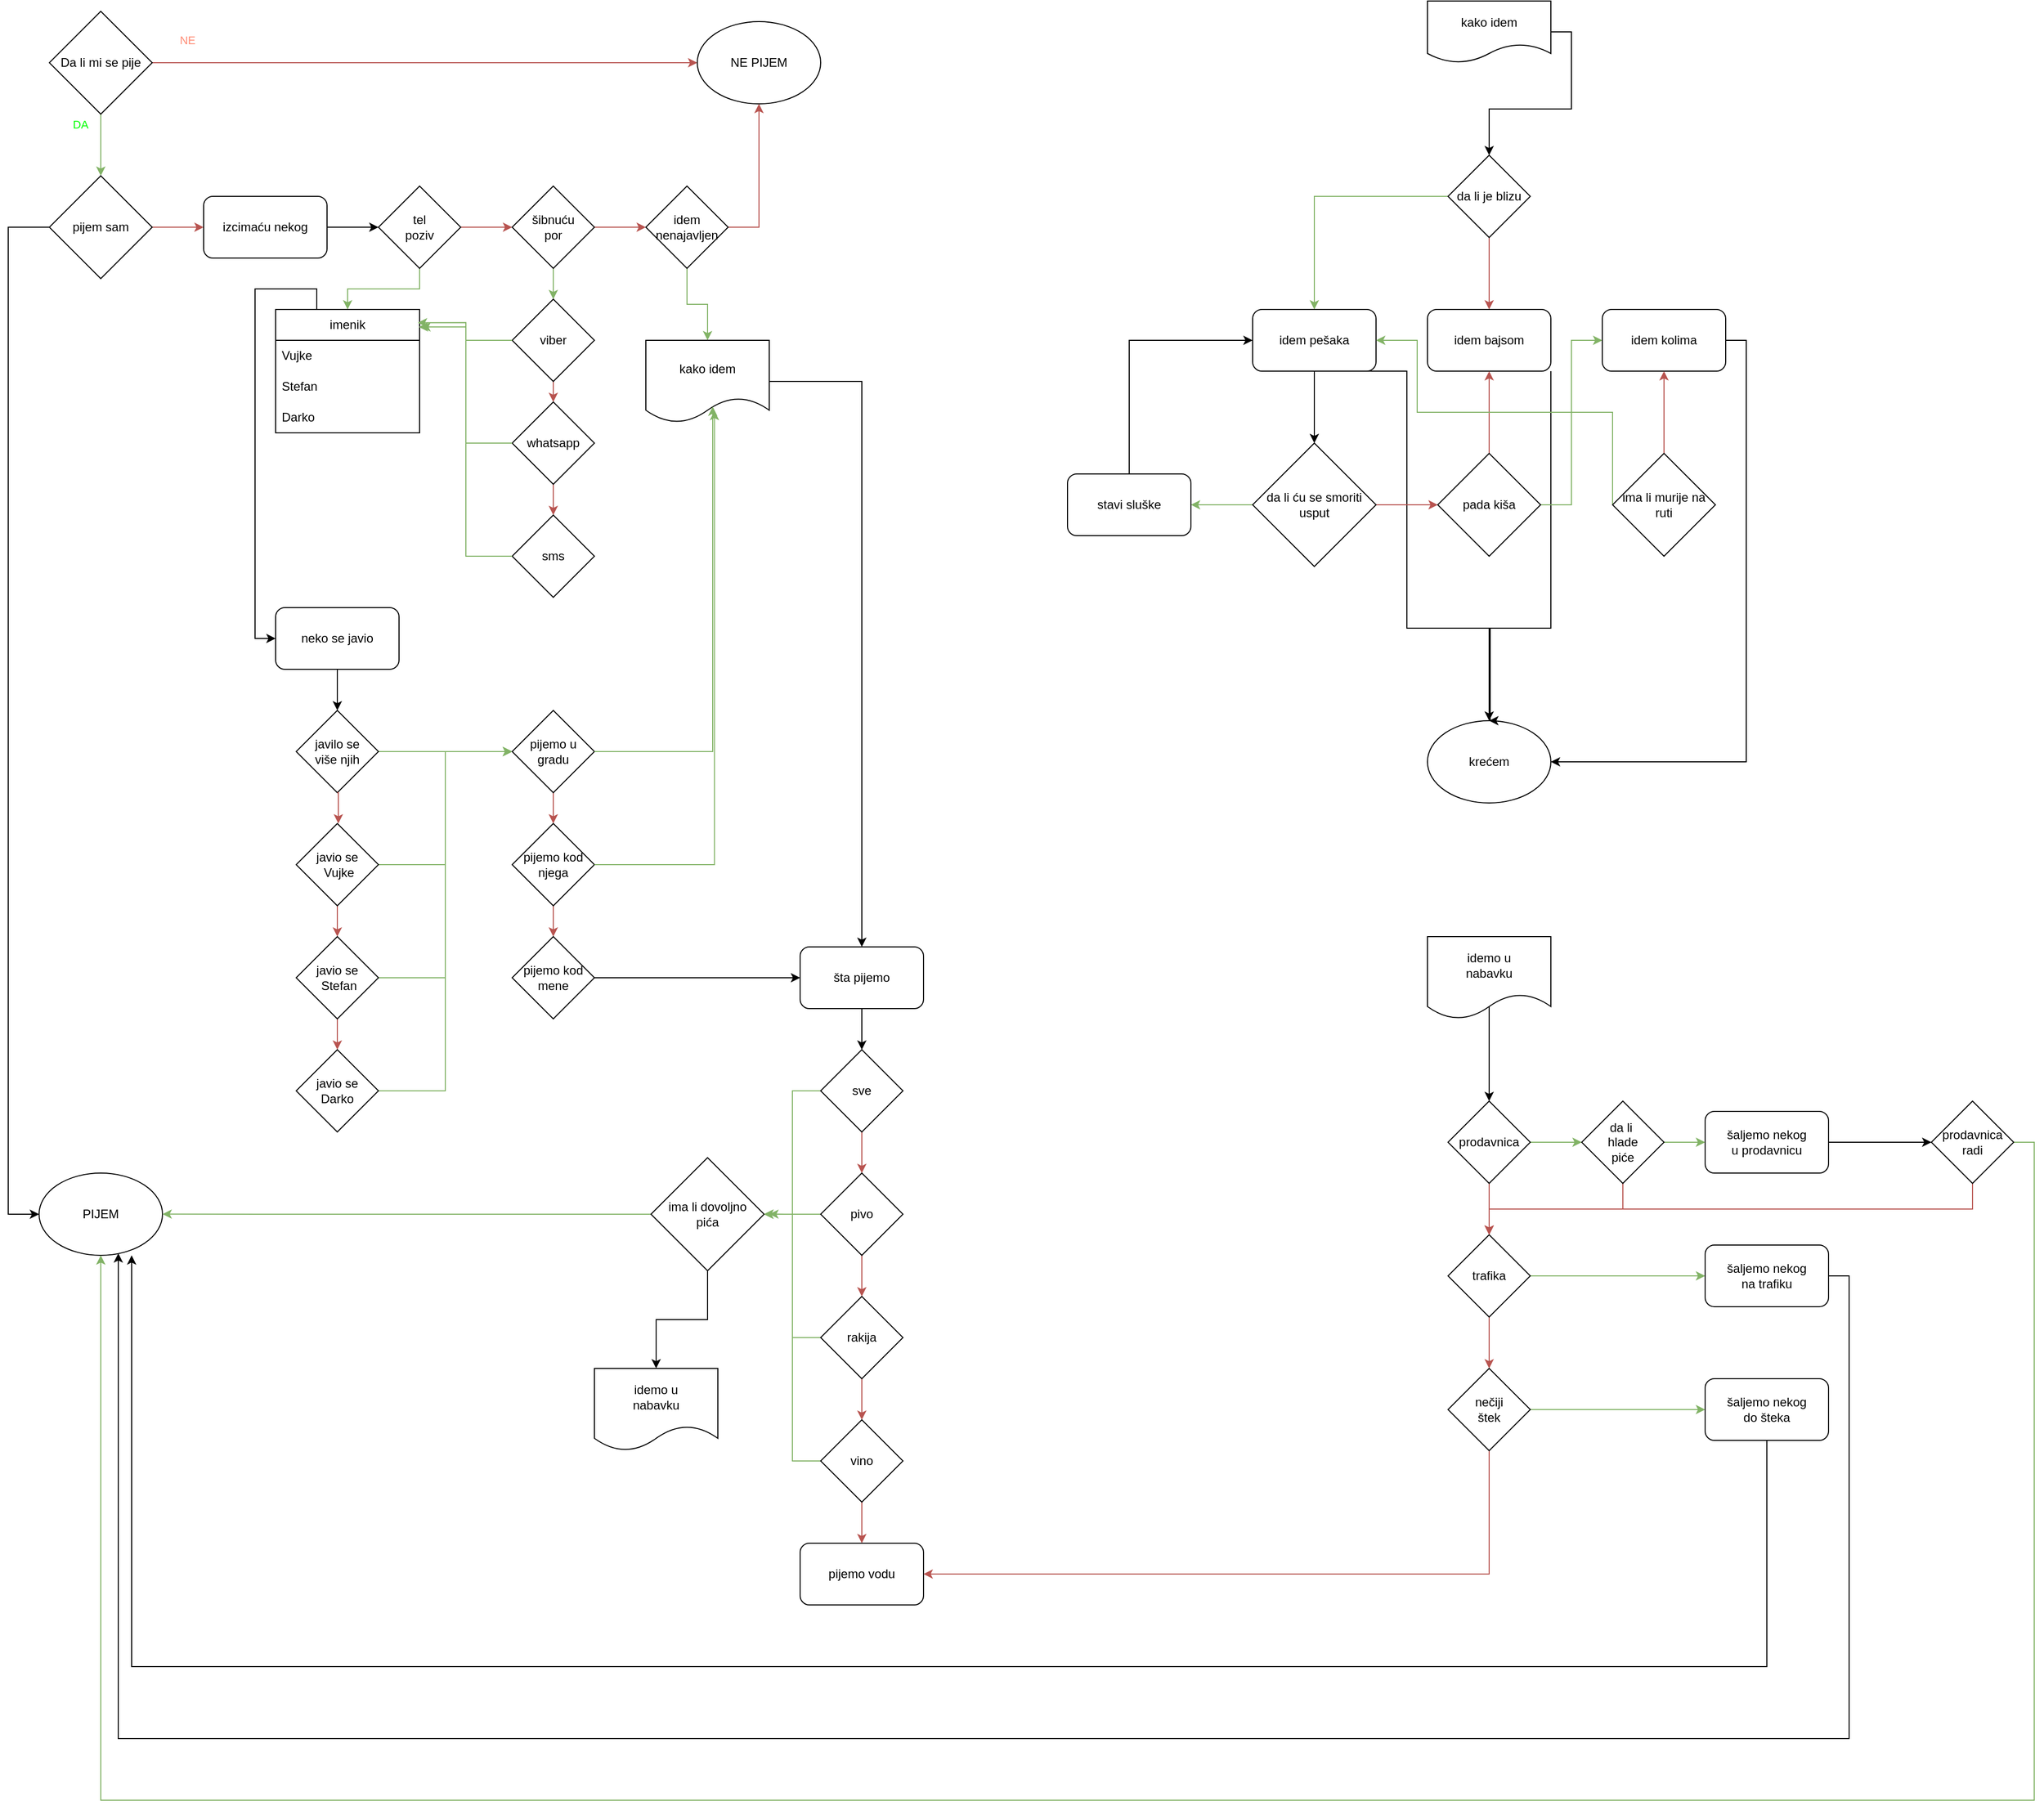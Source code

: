<mxfile version="24.7.17">
  <diagram name="Page-1" id="rwK6RKokxf2Jn1J5aVDa">
    <mxGraphModel dx="1434" dy="790" grid="1" gridSize="10" guides="1" tooltips="1" connect="1" arrows="1" fold="1" page="1" pageScale="1" pageWidth="850" pageHeight="1100" math="0" shadow="0">
      <root>
        <mxCell id="0" />
        <mxCell id="1" parent="0" />
        <mxCell id="yBZIR3WOKruZIOOluI5b-7" style="edgeStyle=orthogonalEdgeStyle;rounded=0;orthogonalLoop=1;jettySize=auto;html=1;exitX=1;exitY=0.5;exitDx=0;exitDy=0;entryX=0;entryY=0.5;entryDx=0;entryDy=0;fillColor=#f8cecc;strokeColor=#b85450;" parent="1" source="yBZIR3WOKruZIOOluI5b-5" target="yBZIR3WOKruZIOOluI5b-6" edge="1">
          <mxGeometry relative="1" as="geometry" />
        </mxCell>
        <mxCell id="yBZIR3WOKruZIOOluI5b-8" value="NE&lt;div&gt;&lt;br&gt;&lt;/div&gt;" style="edgeLabel;html=1;align=center;verticalAlign=middle;resizable=0;points=[];fontColor=#FF8C75;" parent="yBZIR3WOKruZIOOluI5b-7" vertex="1" connectable="0">
          <mxGeometry x="-0.281" y="-3" relative="1" as="geometry">
            <mxPoint x="-157" y="-18" as="offset" />
          </mxGeometry>
        </mxCell>
        <mxCell id="yBZIR3WOKruZIOOluI5b-12" style="edgeStyle=orthogonalEdgeStyle;rounded=0;orthogonalLoop=1;jettySize=auto;html=1;exitX=0.5;exitY=1;exitDx=0;exitDy=0;fillColor=#d5e8d4;strokeColor=#82b366;" parent="1" source="yBZIR3WOKruZIOOluI5b-5" target="yBZIR3WOKruZIOOluI5b-10" edge="1">
          <mxGeometry relative="1" as="geometry" />
        </mxCell>
        <mxCell id="yBZIR3WOKruZIOOluI5b-13" value="DA" style="edgeLabel;html=1;align=center;verticalAlign=middle;resizable=0;points=[];fontColor=#00FF00;" parent="yBZIR3WOKruZIOOluI5b-12" vertex="1" connectable="0">
          <mxGeometry x="0.233" y="2" relative="1" as="geometry">
            <mxPoint x="-22" y="-27" as="offset" />
          </mxGeometry>
        </mxCell>
        <mxCell id="yBZIR3WOKruZIOOluI5b-5" value="Da li mi se pije" style="rhombus;whiteSpace=wrap;html=1;" parent="1" vertex="1">
          <mxGeometry x="60" y="160" width="100" height="100" as="geometry" />
        </mxCell>
        <mxCell id="yBZIR3WOKruZIOOluI5b-6" value="NE PIJEM" style="ellipse;whiteSpace=wrap;html=1;" parent="1" vertex="1">
          <mxGeometry x="690" y="170" width="120" height="80" as="geometry" />
        </mxCell>
        <mxCell id="yBZIR3WOKruZIOOluI5b-15" style="edgeStyle=orthogonalEdgeStyle;rounded=0;orthogonalLoop=1;jettySize=auto;html=1;exitX=0;exitY=0.5;exitDx=0;exitDy=0;entryX=0;entryY=0.5;entryDx=0;entryDy=0;" parent="1" source="yBZIR3WOKruZIOOluI5b-10" target="yBZIR3WOKruZIOOluI5b-14" edge="1">
          <mxGeometry relative="1" as="geometry">
            <Array as="points">
              <mxPoint x="20" y="370" />
              <mxPoint x="20" y="1330" />
            </Array>
          </mxGeometry>
        </mxCell>
        <mxCell id="yBZIR3WOKruZIOOluI5b-17" style="edgeStyle=orthogonalEdgeStyle;rounded=0;orthogonalLoop=1;jettySize=auto;html=1;exitX=1;exitY=0.5;exitDx=0;exitDy=0;entryX=0;entryY=0.5;entryDx=0;entryDy=0;fillColor=#f8cecc;strokeColor=#b85450;" parent="1" source="yBZIR3WOKruZIOOluI5b-10" target="yBZIR3WOKruZIOOluI5b-16" edge="1">
          <mxGeometry relative="1" as="geometry" />
        </mxCell>
        <mxCell id="yBZIR3WOKruZIOOluI5b-10" value="pijem sam" style="rhombus;whiteSpace=wrap;html=1;" parent="1" vertex="1">
          <mxGeometry x="60" y="320" width="100" height="100" as="geometry" />
        </mxCell>
        <mxCell id="yBZIR3WOKruZIOOluI5b-14" value="PIJEM" style="ellipse;whiteSpace=wrap;html=1;" parent="1" vertex="1">
          <mxGeometry x="50" y="1290" width="120" height="80" as="geometry" />
        </mxCell>
        <mxCell id="yBZIR3WOKruZIOOluI5b-20" style="edgeStyle=orthogonalEdgeStyle;rounded=0;orthogonalLoop=1;jettySize=auto;html=1;exitX=1;exitY=0.5;exitDx=0;exitDy=0;" parent="1" source="yBZIR3WOKruZIOOluI5b-16" target="yBZIR3WOKruZIOOluI5b-18" edge="1">
          <mxGeometry relative="1" as="geometry" />
        </mxCell>
        <mxCell id="yBZIR3WOKruZIOOluI5b-16" value="izcimaću nekog" style="rounded=1;whiteSpace=wrap;html=1;" parent="1" vertex="1">
          <mxGeometry x="210" y="340" width="120" height="60" as="geometry" />
        </mxCell>
        <mxCell id="yBZIR3WOKruZIOOluI5b-26" style="edgeStyle=orthogonalEdgeStyle;rounded=0;orthogonalLoop=1;jettySize=auto;html=1;exitX=1;exitY=0.5;exitDx=0;exitDy=0;entryX=0;entryY=0.5;entryDx=0;entryDy=0;fillColor=#f8cecc;strokeColor=#b85450;" parent="1" source="yBZIR3WOKruZIOOluI5b-18" target="yBZIR3WOKruZIOOluI5b-23" edge="1">
          <mxGeometry relative="1" as="geometry" />
        </mxCell>
        <mxCell id="yBZIR3WOKruZIOOluI5b-32" style="edgeStyle=orthogonalEdgeStyle;rounded=0;orthogonalLoop=1;jettySize=auto;html=1;exitX=0.5;exitY=1;exitDx=0;exitDy=0;entryX=0.5;entryY=0;entryDx=0;entryDy=0;fillColor=#d5e8d4;strokeColor=#82b366;" parent="1" source="yBZIR3WOKruZIOOluI5b-18" target="yBZIR3WOKruZIOOluI5b-27" edge="1">
          <mxGeometry relative="1" as="geometry" />
        </mxCell>
        <mxCell id="yBZIR3WOKruZIOOluI5b-18" value="tel&lt;div&gt;poziv&lt;/div&gt;" style="rhombus;whiteSpace=wrap;html=1;" parent="1" vertex="1">
          <mxGeometry x="380" y="330" width="80" height="80" as="geometry" />
        </mxCell>
        <mxCell id="yBZIR3WOKruZIOOluI5b-34" style="edgeStyle=orthogonalEdgeStyle;rounded=0;orthogonalLoop=1;jettySize=auto;html=1;exitX=1;exitY=0.5;exitDx=0;exitDy=0;entryX=0;entryY=0.5;entryDx=0;entryDy=0;fillColor=#f8cecc;strokeColor=#b85450;" parent="1" source="yBZIR3WOKruZIOOluI5b-23" target="yBZIR3WOKruZIOOluI5b-31" edge="1">
          <mxGeometry relative="1" as="geometry" />
        </mxCell>
        <mxCell id="yBZIR3WOKruZIOOluI5b-72" style="edgeStyle=orthogonalEdgeStyle;rounded=0;orthogonalLoop=1;jettySize=auto;html=1;exitX=0.5;exitY=1;exitDx=0;exitDy=0;entryX=0.5;entryY=0;entryDx=0;entryDy=0;fillColor=#d5e8d4;strokeColor=#82b366;" parent="1" source="yBZIR3WOKruZIOOluI5b-23" target="yBZIR3WOKruZIOOluI5b-69" edge="1">
          <mxGeometry relative="1" as="geometry" />
        </mxCell>
        <mxCell id="yBZIR3WOKruZIOOluI5b-23" value="&lt;div&gt;šibnuću&lt;/div&gt;&lt;div&gt;por&lt;/div&gt;" style="rhombus;whiteSpace=wrap;html=1;" parent="1" vertex="1">
          <mxGeometry x="510" y="330" width="80" height="80" as="geometry" />
        </mxCell>
        <mxCell id="yBZIR3WOKruZIOOluI5b-79" style="edgeStyle=orthogonalEdgeStyle;rounded=0;orthogonalLoop=1;jettySize=auto;html=1;exitX=0.5;exitY=0;exitDx=0;exitDy=0;entryX=0;entryY=0.5;entryDx=0;entryDy=0;" parent="1" source="yBZIR3WOKruZIOOluI5b-27" target="yBZIR3WOKruZIOOluI5b-78" edge="1">
          <mxGeometry relative="1" as="geometry">
            <Array as="points">
              <mxPoint x="320" y="450" />
              <mxPoint x="320" y="430" />
              <mxPoint x="260" y="430" />
              <mxPoint x="260" y="770" />
            </Array>
          </mxGeometry>
        </mxCell>
        <mxCell id="yBZIR3WOKruZIOOluI5b-27" value="imenik" style="swimlane;fontStyle=0;childLayout=stackLayout;horizontal=1;startSize=30;horizontalStack=0;resizeParent=1;resizeParentMax=0;resizeLast=0;collapsible=1;marginBottom=0;whiteSpace=wrap;html=1;" parent="1" vertex="1">
          <mxGeometry x="280" y="450" width="140" height="120" as="geometry">
            <mxRectangle x="350" y="450" width="80" height="30" as="alternateBounds" />
          </mxGeometry>
        </mxCell>
        <mxCell id="yBZIR3WOKruZIOOluI5b-28" value="Vujke" style="text;strokeColor=none;fillColor=none;align=left;verticalAlign=middle;spacingLeft=4;spacingRight=4;overflow=hidden;points=[[0,0.5],[1,0.5]];portConstraint=eastwest;rotatable=0;whiteSpace=wrap;html=1;" parent="yBZIR3WOKruZIOOluI5b-27" vertex="1">
          <mxGeometry y="30" width="140" height="30" as="geometry" />
        </mxCell>
        <mxCell id="yBZIR3WOKruZIOOluI5b-29" value="Stefan" style="text;strokeColor=none;fillColor=none;align=left;verticalAlign=middle;spacingLeft=4;spacingRight=4;overflow=hidden;points=[[0,0.5],[1,0.5]];portConstraint=eastwest;rotatable=0;whiteSpace=wrap;html=1;" parent="yBZIR3WOKruZIOOluI5b-27" vertex="1">
          <mxGeometry y="60" width="140" height="30" as="geometry" />
        </mxCell>
        <mxCell id="yBZIR3WOKruZIOOluI5b-30" value="Darko" style="text;strokeColor=none;fillColor=none;align=left;verticalAlign=middle;spacingLeft=4;spacingRight=4;overflow=hidden;points=[[0,0.5],[1,0.5]];portConstraint=eastwest;rotatable=0;whiteSpace=wrap;html=1;" parent="yBZIR3WOKruZIOOluI5b-27" vertex="1">
          <mxGeometry y="90" width="140" height="30" as="geometry" />
        </mxCell>
        <mxCell id="yBZIR3WOKruZIOOluI5b-36" style="edgeStyle=orthogonalEdgeStyle;rounded=0;orthogonalLoop=1;jettySize=auto;html=1;exitX=1;exitY=0.5;exitDx=0;exitDy=0;entryX=0.5;entryY=1;entryDx=0;entryDy=0;fillColor=#f8cecc;strokeColor=#b85450;" parent="1" source="yBZIR3WOKruZIOOluI5b-31" target="yBZIR3WOKruZIOOluI5b-6" edge="1">
          <mxGeometry relative="1" as="geometry" />
        </mxCell>
        <mxCell id="yBZIR3WOKruZIOOluI5b-46" style="edgeStyle=orthogonalEdgeStyle;rounded=0;orthogonalLoop=1;jettySize=auto;html=1;exitX=0.5;exitY=1;exitDx=0;exitDy=0;entryX=0.5;entryY=0;entryDx=0;entryDy=0;fillColor=#d5e8d4;strokeColor=#82b366;" parent="1" source="yBZIR3WOKruZIOOluI5b-31" target="yBZIR3WOKruZIOOluI5b-40" edge="1">
          <mxGeometry relative="1" as="geometry" />
        </mxCell>
        <mxCell id="yBZIR3WOKruZIOOluI5b-31" value="&lt;div&gt;idem&lt;/div&gt;&lt;div&gt;nenajavljen&lt;/div&gt;" style="rhombus;whiteSpace=wrap;html=1;" parent="1" vertex="1">
          <mxGeometry x="640" y="330" width="80" height="80" as="geometry" />
        </mxCell>
        <mxCell id="yBZIR3WOKruZIOOluI5b-102" style="edgeStyle=orthogonalEdgeStyle;rounded=0;orthogonalLoop=1;jettySize=auto;html=1;exitX=1;exitY=0.5;exitDx=0;exitDy=0;entryX=0.5;entryY=0;entryDx=0;entryDy=0;" parent="1" source="yBZIR3WOKruZIOOluI5b-40" target="yBZIR3WOKruZIOOluI5b-100" edge="1">
          <mxGeometry relative="1" as="geometry" />
        </mxCell>
        <mxCell id="yBZIR3WOKruZIOOluI5b-40" value="kako idem" style="shape=document;whiteSpace=wrap;html=1;boundedLbl=1;" parent="1" vertex="1">
          <mxGeometry x="640" y="480" width="120" height="80" as="geometry" />
        </mxCell>
        <mxCell id="yBZIR3WOKruZIOOluI5b-44" style="edgeStyle=orthogonalEdgeStyle;rounded=0;orthogonalLoop=1;jettySize=auto;html=1;exitX=1;exitY=0.5;exitDx=0;exitDy=0;entryX=0.5;entryY=0;entryDx=0;entryDy=0;" parent="1" source="yBZIR3WOKruZIOOluI5b-41" target="yBZIR3WOKruZIOOluI5b-42" edge="1">
          <mxGeometry relative="1" as="geometry" />
        </mxCell>
        <mxCell id="yBZIR3WOKruZIOOluI5b-41" value="kako idem" style="shape=document;whiteSpace=wrap;html=1;boundedLbl=1;" parent="1" vertex="1">
          <mxGeometry x="1400" y="150" width="120" height="60" as="geometry" />
        </mxCell>
        <mxCell id="yBZIR3WOKruZIOOluI5b-47" style="edgeStyle=orthogonalEdgeStyle;rounded=0;orthogonalLoop=1;jettySize=auto;html=1;exitX=0;exitY=0.5;exitDx=0;exitDy=0;entryX=0.5;entryY=0;entryDx=0;entryDy=0;fillColor=#d5e8d4;strokeColor=#82b366;" parent="1" source="yBZIR3WOKruZIOOluI5b-42" target="yBZIR3WOKruZIOOluI5b-43" edge="1">
          <mxGeometry relative="1" as="geometry" />
        </mxCell>
        <mxCell id="yBZIR3WOKruZIOOluI5b-58" style="edgeStyle=orthogonalEdgeStyle;rounded=0;orthogonalLoop=1;jettySize=auto;html=1;exitX=0.5;exitY=1;exitDx=0;exitDy=0;entryX=0.5;entryY=0;entryDx=0;entryDy=0;fillColor=#f8cecc;strokeColor=#b85450;" parent="1" source="yBZIR3WOKruZIOOluI5b-42" target="yBZIR3WOKruZIOOluI5b-55" edge="1">
          <mxGeometry relative="1" as="geometry" />
        </mxCell>
        <mxCell id="yBZIR3WOKruZIOOluI5b-42" value="da li je blizu" style="rhombus;whiteSpace=wrap;html=1;" parent="1" vertex="1">
          <mxGeometry x="1420" y="300" width="80" height="80" as="geometry" />
        </mxCell>
        <mxCell id="yBZIR3WOKruZIOOluI5b-49" style="edgeStyle=orthogonalEdgeStyle;rounded=0;orthogonalLoop=1;jettySize=auto;html=1;exitX=0.5;exitY=1;exitDx=0;exitDy=0;" parent="1" source="yBZIR3WOKruZIOOluI5b-43" target="yBZIR3WOKruZIOOluI5b-48" edge="1">
          <mxGeometry relative="1" as="geometry" />
        </mxCell>
        <mxCell id="yBZIR3WOKruZIOOluI5b-63" style="edgeStyle=orthogonalEdgeStyle;rounded=0;orthogonalLoop=1;jettySize=auto;html=1;exitX=0.75;exitY=1;exitDx=0;exitDy=0;" parent="1" source="yBZIR3WOKruZIOOluI5b-43" target="yBZIR3WOKruZIOOluI5b-53" edge="1">
          <mxGeometry relative="1" as="geometry">
            <Array as="points">
              <mxPoint x="1380" y="510" />
              <mxPoint x="1380" y="760" />
              <mxPoint x="1460" y="760" />
            </Array>
          </mxGeometry>
        </mxCell>
        <mxCell id="yBZIR3WOKruZIOOluI5b-43" value="idem pešaka" style="rounded=1;whiteSpace=wrap;html=1;" parent="1" vertex="1">
          <mxGeometry x="1230" y="450" width="120" height="60" as="geometry" />
        </mxCell>
        <mxCell id="yBZIR3WOKruZIOOluI5b-51" style="edgeStyle=orthogonalEdgeStyle;rounded=0;orthogonalLoop=1;jettySize=auto;html=1;exitX=0;exitY=0.5;exitDx=0;exitDy=0;entryX=1;entryY=0.5;entryDx=0;entryDy=0;fillColor=#d5e8d4;strokeColor=#82b366;" parent="1" source="yBZIR3WOKruZIOOluI5b-48" target="yBZIR3WOKruZIOOluI5b-50" edge="1">
          <mxGeometry relative="1" as="geometry" />
        </mxCell>
        <mxCell id="yBZIR3WOKruZIOOluI5b-54" style="edgeStyle=orthogonalEdgeStyle;rounded=0;orthogonalLoop=1;jettySize=auto;html=1;exitX=1;exitY=0.5;exitDx=0;exitDy=0;entryX=0;entryY=0.5;entryDx=0;entryDy=0;fillColor=#f8cecc;strokeColor=#b85450;" parent="1" source="yBZIR3WOKruZIOOluI5b-48" target="yBZIR3WOKruZIOOluI5b-56" edge="1">
          <mxGeometry relative="1" as="geometry" />
        </mxCell>
        <mxCell id="yBZIR3WOKruZIOOluI5b-48" value="da li ću se smoriti&lt;div&gt;usput&lt;/div&gt;" style="rhombus;whiteSpace=wrap;html=1;" parent="1" vertex="1">
          <mxGeometry x="1230" y="580" width="120" height="120" as="geometry" />
        </mxCell>
        <mxCell id="yBZIR3WOKruZIOOluI5b-52" style="edgeStyle=orthogonalEdgeStyle;rounded=0;orthogonalLoop=1;jettySize=auto;html=1;exitX=0.5;exitY=0;exitDx=0;exitDy=0;entryX=0;entryY=0.5;entryDx=0;entryDy=0;" parent="1" source="yBZIR3WOKruZIOOluI5b-50" target="yBZIR3WOKruZIOOluI5b-43" edge="1">
          <mxGeometry relative="1" as="geometry" />
        </mxCell>
        <mxCell id="yBZIR3WOKruZIOOluI5b-50" value="stavi sluške" style="rounded=1;whiteSpace=wrap;html=1;" parent="1" vertex="1">
          <mxGeometry x="1050" y="610" width="120" height="60" as="geometry" />
        </mxCell>
        <mxCell id="yBZIR3WOKruZIOOluI5b-53" value="krećem" style="ellipse;whiteSpace=wrap;html=1;" parent="1" vertex="1">
          <mxGeometry x="1400" y="850" width="120" height="80" as="geometry" />
        </mxCell>
        <mxCell id="yBZIR3WOKruZIOOluI5b-64" style="edgeStyle=orthogonalEdgeStyle;rounded=0;orthogonalLoop=1;jettySize=auto;html=1;exitX=1;exitY=1;exitDx=0;exitDy=0;" parent="1" source="yBZIR3WOKruZIOOluI5b-55" edge="1">
          <mxGeometry relative="1" as="geometry">
            <mxPoint x="1460" y="850" as="targetPoint" />
            <Array as="points">
              <mxPoint x="1520" y="760" />
              <mxPoint x="1461" y="760" />
              <mxPoint x="1461" y="850" />
            </Array>
          </mxGeometry>
        </mxCell>
        <mxCell id="yBZIR3WOKruZIOOluI5b-55" value="idem bajsom" style="rounded=1;whiteSpace=wrap;html=1;" parent="1" vertex="1">
          <mxGeometry x="1400" y="450" width="120" height="60" as="geometry" />
        </mxCell>
        <mxCell id="yBZIR3WOKruZIOOluI5b-60" style="edgeStyle=orthogonalEdgeStyle;rounded=0;orthogonalLoop=1;jettySize=auto;html=1;exitX=1;exitY=0.5;exitDx=0;exitDy=0;entryX=0;entryY=0.5;entryDx=0;entryDy=0;fillColor=#d5e8d4;strokeColor=#82b366;" parent="1" source="yBZIR3WOKruZIOOluI5b-56" target="yBZIR3WOKruZIOOluI5b-59" edge="1">
          <mxGeometry relative="1" as="geometry" />
        </mxCell>
        <mxCell id="yBZIR3WOKruZIOOluI5b-68" style="edgeStyle=orthogonalEdgeStyle;rounded=0;orthogonalLoop=1;jettySize=auto;html=1;exitX=0.5;exitY=0;exitDx=0;exitDy=0;entryX=0.5;entryY=1;entryDx=0;entryDy=0;fillColor=#f8cecc;strokeColor=#b85450;" parent="1" source="yBZIR3WOKruZIOOluI5b-56" target="yBZIR3WOKruZIOOluI5b-55" edge="1">
          <mxGeometry relative="1" as="geometry" />
        </mxCell>
        <mxCell id="yBZIR3WOKruZIOOluI5b-56" value="pada kiša" style="rhombus;whiteSpace=wrap;html=1;" parent="1" vertex="1">
          <mxGeometry x="1410" y="590" width="100" height="100" as="geometry" />
        </mxCell>
        <mxCell id="yBZIR3WOKruZIOOluI5b-65" style="edgeStyle=orthogonalEdgeStyle;rounded=0;orthogonalLoop=1;jettySize=auto;html=1;exitX=1;exitY=0.5;exitDx=0;exitDy=0;entryX=1;entryY=0.5;entryDx=0;entryDy=0;" parent="1" source="yBZIR3WOKruZIOOluI5b-59" target="yBZIR3WOKruZIOOluI5b-53" edge="1">
          <mxGeometry relative="1" as="geometry" />
        </mxCell>
        <mxCell id="yBZIR3WOKruZIOOluI5b-59" value="idem kolima" style="rounded=1;whiteSpace=wrap;html=1;" parent="1" vertex="1">
          <mxGeometry x="1570" y="450" width="120" height="60" as="geometry" />
        </mxCell>
        <mxCell id="yBZIR3WOKruZIOOluI5b-62" style="edgeStyle=orthogonalEdgeStyle;rounded=0;orthogonalLoop=1;jettySize=auto;html=1;exitX=0;exitY=0.5;exitDx=0;exitDy=0;entryX=1;entryY=0.5;entryDx=0;entryDy=0;fillColor=#d5e8d4;strokeColor=#82b366;" parent="1" source="yBZIR3WOKruZIOOluI5b-61" target="yBZIR3WOKruZIOOluI5b-43" edge="1">
          <mxGeometry relative="1" as="geometry">
            <Array as="points">
              <mxPoint x="1580" y="550" />
              <mxPoint x="1390" y="550" />
              <mxPoint x="1390" y="480" />
            </Array>
          </mxGeometry>
        </mxCell>
        <mxCell id="yBZIR3WOKruZIOOluI5b-66" style="edgeStyle=orthogonalEdgeStyle;rounded=0;orthogonalLoop=1;jettySize=auto;html=1;exitX=0.5;exitY=0;exitDx=0;exitDy=0;entryX=0.5;entryY=1;entryDx=0;entryDy=0;fillColor=#f8cecc;strokeColor=#b85450;" parent="1" source="yBZIR3WOKruZIOOluI5b-61" target="yBZIR3WOKruZIOOluI5b-59" edge="1">
          <mxGeometry relative="1" as="geometry" />
        </mxCell>
        <mxCell id="yBZIR3WOKruZIOOluI5b-61" value="ima li murije na ruti" style="rhombus;whiteSpace=wrap;html=1;" parent="1" vertex="1">
          <mxGeometry x="1580" y="590" width="100" height="100" as="geometry" />
        </mxCell>
        <mxCell id="yBZIR3WOKruZIOOluI5b-73" style="edgeStyle=orthogonalEdgeStyle;rounded=0;orthogonalLoop=1;jettySize=auto;html=1;exitX=0.5;exitY=1;exitDx=0;exitDy=0;entryX=0.5;entryY=0;entryDx=0;entryDy=0;fillColor=#f8cecc;strokeColor=#b85450;" parent="1" source="yBZIR3WOKruZIOOluI5b-69" target="yBZIR3WOKruZIOOluI5b-70" edge="1">
          <mxGeometry relative="1" as="geometry" />
        </mxCell>
        <mxCell id="yBZIR3WOKruZIOOluI5b-69" value="viber" style="rhombus;whiteSpace=wrap;html=1;" parent="1" vertex="1">
          <mxGeometry x="510" y="440" width="80" height="80" as="geometry" />
        </mxCell>
        <mxCell id="yBZIR3WOKruZIOOluI5b-74" style="edgeStyle=orthogonalEdgeStyle;rounded=0;orthogonalLoop=1;jettySize=auto;html=1;exitX=0.5;exitY=1;exitDx=0;exitDy=0;entryX=0.5;entryY=0;entryDx=0;entryDy=0;fillColor=#f8cecc;strokeColor=#b85450;" parent="1" source="yBZIR3WOKruZIOOluI5b-70" target="yBZIR3WOKruZIOOluI5b-71" edge="1">
          <mxGeometry relative="1" as="geometry" />
        </mxCell>
        <mxCell id="yBZIR3WOKruZIOOluI5b-70" value="whatsapp" style="rhombus;whiteSpace=wrap;html=1;" parent="1" vertex="1">
          <mxGeometry x="510" y="540" width="80" height="80" as="geometry" />
        </mxCell>
        <mxCell id="yBZIR3WOKruZIOOluI5b-71" value="sms" style="rhombus;whiteSpace=wrap;html=1;" parent="1" vertex="1">
          <mxGeometry x="510" y="650" width="80" height="80" as="geometry" />
        </mxCell>
        <mxCell id="yBZIR3WOKruZIOOluI5b-75" style="edgeStyle=orthogonalEdgeStyle;rounded=0;orthogonalLoop=1;jettySize=auto;html=1;exitX=0;exitY=0.5;exitDx=0;exitDy=0;entryX=0.994;entryY=0.142;entryDx=0;entryDy=0;entryPerimeter=0;fillColor=#d5e8d4;strokeColor=#82b366;" parent="1" source="yBZIR3WOKruZIOOluI5b-71" target="yBZIR3WOKruZIOOluI5b-27" edge="1">
          <mxGeometry relative="1" as="geometry" />
        </mxCell>
        <mxCell id="yBZIR3WOKruZIOOluI5b-76" style="edgeStyle=orthogonalEdgeStyle;rounded=0;orthogonalLoop=1;jettySize=auto;html=1;exitX=0;exitY=0.5;exitDx=0;exitDy=0;entryX=1.012;entryY=0.142;entryDx=0;entryDy=0;entryPerimeter=0;fillColor=#d5e8d4;strokeColor=#82b366;" parent="1" source="yBZIR3WOKruZIOOluI5b-69" target="yBZIR3WOKruZIOOluI5b-27" edge="1">
          <mxGeometry relative="1" as="geometry" />
        </mxCell>
        <mxCell id="yBZIR3WOKruZIOOluI5b-77" style="edgeStyle=orthogonalEdgeStyle;rounded=0;orthogonalLoop=1;jettySize=auto;html=1;exitX=0;exitY=0.5;exitDx=0;exitDy=0;entryX=0.988;entryY=0.107;entryDx=0;entryDy=0;entryPerimeter=0;fillColor=#d5e8d4;strokeColor=#82b366;" parent="1" source="yBZIR3WOKruZIOOluI5b-70" target="yBZIR3WOKruZIOOluI5b-27" edge="1">
          <mxGeometry relative="1" as="geometry" />
        </mxCell>
        <mxCell id="yBZIR3WOKruZIOOluI5b-83" style="edgeStyle=orthogonalEdgeStyle;rounded=0;orthogonalLoop=1;jettySize=auto;html=1;exitX=0.5;exitY=1;exitDx=0;exitDy=0;" parent="1" source="yBZIR3WOKruZIOOluI5b-78" target="yBZIR3WOKruZIOOluI5b-80" edge="1">
          <mxGeometry relative="1" as="geometry" />
        </mxCell>
        <mxCell id="yBZIR3WOKruZIOOluI5b-78" value="neko se javio" style="rounded=1;whiteSpace=wrap;html=1;" parent="1" vertex="1">
          <mxGeometry x="280" y="740" width="120" height="60" as="geometry" />
        </mxCell>
        <mxCell id="yBZIR3WOKruZIOOluI5b-91" style="edgeStyle=orthogonalEdgeStyle;rounded=0;orthogonalLoop=1;jettySize=auto;html=1;exitX=1;exitY=0.5;exitDx=0;exitDy=0;entryX=0;entryY=0.5;entryDx=0;entryDy=0;fillColor=#d5e8d4;strokeColor=#82b366;" parent="1" source="yBZIR3WOKruZIOOluI5b-80" target="yBZIR3WOKruZIOOluI5b-86" edge="1">
          <mxGeometry relative="1" as="geometry" />
        </mxCell>
        <mxCell id="yBZIR3WOKruZIOOluI5b-80" value="javilo se&lt;div&gt;više njih&lt;/div&gt;" style="rhombus;whiteSpace=wrap;html=1;" parent="1" vertex="1">
          <mxGeometry x="300" y="840" width="80" height="80" as="geometry" />
        </mxCell>
        <mxCell id="yBZIR3WOKruZIOOluI5b-85" style="edgeStyle=orthogonalEdgeStyle;rounded=0;orthogonalLoop=1;jettySize=auto;html=1;exitX=0.5;exitY=1;exitDx=0;exitDy=0;entryX=0.5;entryY=0;entryDx=0;entryDy=0;fillColor=#f8cecc;strokeColor=#b85450;" parent="1" source="yBZIR3WOKruZIOOluI5b-81" target="yBZIR3WOKruZIOOluI5b-82" edge="1">
          <mxGeometry relative="1" as="geometry" />
        </mxCell>
        <mxCell id="yBZIR3WOKruZIOOluI5b-92" style="edgeStyle=orthogonalEdgeStyle;rounded=0;orthogonalLoop=1;jettySize=auto;html=1;exitX=1;exitY=0.5;exitDx=0;exitDy=0;entryX=0;entryY=0.5;entryDx=0;entryDy=0;fillColor=#d5e8d4;strokeColor=#82b366;" parent="1" source="yBZIR3WOKruZIOOluI5b-81" target="yBZIR3WOKruZIOOluI5b-86" edge="1">
          <mxGeometry relative="1" as="geometry" />
        </mxCell>
        <mxCell id="yBZIR3WOKruZIOOluI5b-81" value="javio se&lt;div&gt;&amp;nbsp;Vujke&lt;/div&gt;" style="rhombus;whiteSpace=wrap;html=1;" parent="1" vertex="1">
          <mxGeometry x="300" y="950" width="80" height="80" as="geometry" />
        </mxCell>
        <mxCell id="yBZIR3WOKruZIOOluI5b-90" style="edgeStyle=orthogonalEdgeStyle;rounded=0;orthogonalLoop=1;jettySize=auto;html=1;exitX=0.5;exitY=1;exitDx=0;exitDy=0;entryX=0.5;entryY=0;entryDx=0;entryDy=0;fillColor=#f8cecc;strokeColor=#b85450;" parent="1" source="yBZIR3WOKruZIOOluI5b-82" target="yBZIR3WOKruZIOOluI5b-89" edge="1">
          <mxGeometry relative="1" as="geometry" />
        </mxCell>
        <mxCell id="yBZIR3WOKruZIOOluI5b-93" style="edgeStyle=orthogonalEdgeStyle;rounded=0;orthogonalLoop=1;jettySize=auto;html=1;exitX=1;exitY=0.5;exitDx=0;exitDy=0;entryX=0;entryY=0.5;entryDx=0;entryDy=0;fillColor=#d5e8d4;strokeColor=#82b366;" parent="1" source="yBZIR3WOKruZIOOluI5b-82" target="yBZIR3WOKruZIOOluI5b-86" edge="1">
          <mxGeometry relative="1" as="geometry" />
        </mxCell>
        <mxCell id="yBZIR3WOKruZIOOluI5b-82" value="javio se&lt;div&gt;&amp;nbsp;Stefan&lt;/div&gt;" style="rhombus;whiteSpace=wrap;html=1;" parent="1" vertex="1">
          <mxGeometry x="300" y="1060" width="80" height="80" as="geometry" />
        </mxCell>
        <mxCell id="yBZIR3WOKruZIOOluI5b-84" style="edgeStyle=orthogonalEdgeStyle;rounded=0;orthogonalLoop=1;jettySize=auto;html=1;exitX=0.5;exitY=1;exitDx=0;exitDy=0;fillColor=#f8cecc;strokeColor=#b85450;" parent="1" source="yBZIR3WOKruZIOOluI5b-80" edge="1">
          <mxGeometry relative="1" as="geometry">
            <mxPoint x="341" y="950" as="targetPoint" />
          </mxGeometry>
        </mxCell>
        <mxCell id="yBZIR3WOKruZIOOluI5b-95" style="edgeStyle=orthogonalEdgeStyle;rounded=0;orthogonalLoop=1;jettySize=auto;html=1;exitX=0.5;exitY=1;exitDx=0;exitDy=0;entryX=0.5;entryY=0;entryDx=0;entryDy=0;fillColor=#f8cecc;strokeColor=#b85450;" parent="1" source="yBZIR3WOKruZIOOluI5b-86" target="yBZIR3WOKruZIOOluI5b-87" edge="1">
          <mxGeometry relative="1" as="geometry" />
        </mxCell>
        <mxCell id="yBZIR3WOKruZIOOluI5b-86" value="pijemo u&lt;div&gt;gradu&lt;/div&gt;" style="rhombus;whiteSpace=wrap;html=1;" parent="1" vertex="1">
          <mxGeometry x="510" y="840" width="80" height="80" as="geometry" />
        </mxCell>
        <mxCell id="yBZIR3WOKruZIOOluI5b-96" style="edgeStyle=orthogonalEdgeStyle;rounded=0;orthogonalLoop=1;jettySize=auto;html=1;exitX=0.5;exitY=1;exitDx=0;exitDy=0;entryX=0.5;entryY=0;entryDx=0;entryDy=0;fillColor=#f8cecc;strokeColor=#b85450;" parent="1" source="yBZIR3WOKruZIOOluI5b-87" target="yBZIR3WOKruZIOOluI5b-88" edge="1">
          <mxGeometry relative="1" as="geometry" />
        </mxCell>
        <mxCell id="yBZIR3WOKruZIOOluI5b-87" value="pijemo kod&lt;div&gt;njega&lt;/div&gt;" style="rhombus;whiteSpace=wrap;html=1;" parent="1" vertex="1">
          <mxGeometry x="510" y="950" width="80" height="80" as="geometry" />
        </mxCell>
        <mxCell id="yBZIR3WOKruZIOOluI5b-101" style="edgeStyle=orthogonalEdgeStyle;rounded=0;orthogonalLoop=1;jettySize=auto;html=1;exitX=1;exitY=0.5;exitDx=0;exitDy=0;entryX=0;entryY=0.5;entryDx=0;entryDy=0;" parent="1" source="yBZIR3WOKruZIOOluI5b-88" target="yBZIR3WOKruZIOOluI5b-100" edge="1">
          <mxGeometry relative="1" as="geometry" />
        </mxCell>
        <mxCell id="yBZIR3WOKruZIOOluI5b-88" value="pijemo kod mene" style="rhombus;whiteSpace=wrap;html=1;" parent="1" vertex="1">
          <mxGeometry x="510" y="1060" width="80" height="80" as="geometry" />
        </mxCell>
        <mxCell id="yBZIR3WOKruZIOOluI5b-94" style="edgeStyle=orthogonalEdgeStyle;rounded=0;orthogonalLoop=1;jettySize=auto;html=1;exitX=1;exitY=0.5;exitDx=0;exitDy=0;entryX=0;entryY=0.5;entryDx=0;entryDy=0;fillColor=#d5e8d4;strokeColor=#82b366;" parent="1" source="yBZIR3WOKruZIOOluI5b-89" target="yBZIR3WOKruZIOOluI5b-86" edge="1">
          <mxGeometry relative="1" as="geometry" />
        </mxCell>
        <mxCell id="yBZIR3WOKruZIOOluI5b-89" value="javio se&lt;div&gt;Darko&lt;/div&gt;" style="rhombus;whiteSpace=wrap;html=1;" parent="1" vertex="1">
          <mxGeometry x="300" y="1170" width="80" height="80" as="geometry" />
        </mxCell>
        <mxCell id="yBZIR3WOKruZIOOluI5b-97" style="edgeStyle=orthogonalEdgeStyle;rounded=0;orthogonalLoop=1;jettySize=auto;html=1;exitX=1;exitY=0.5;exitDx=0;exitDy=0;entryX=0.542;entryY=0.806;entryDx=0;entryDy=0;entryPerimeter=0;fillColor=#d5e8d4;strokeColor=#82b366;" parent="1" source="yBZIR3WOKruZIOOluI5b-86" target="yBZIR3WOKruZIOOluI5b-40" edge="1">
          <mxGeometry relative="1" as="geometry" />
        </mxCell>
        <mxCell id="yBZIR3WOKruZIOOluI5b-98" style="edgeStyle=orthogonalEdgeStyle;rounded=0;orthogonalLoop=1;jettySize=auto;html=1;exitX=1;exitY=0.5;exitDx=0;exitDy=0;entryX=0.556;entryY=0.858;entryDx=0;entryDy=0;entryPerimeter=0;fillColor=#d5e8d4;strokeColor=#82b366;" parent="1" source="yBZIR3WOKruZIOOluI5b-87" target="yBZIR3WOKruZIOOluI5b-40" edge="1">
          <mxGeometry relative="1" as="geometry" />
        </mxCell>
        <mxCell id="yBZIR3WOKruZIOOluI5b-106" style="edgeStyle=orthogonalEdgeStyle;rounded=0;orthogonalLoop=1;jettySize=auto;html=1;exitX=0.5;exitY=1;exitDx=0;exitDy=0;entryX=0.5;entryY=0;entryDx=0;entryDy=0;" parent="1" source="yBZIR3WOKruZIOOluI5b-100" target="yBZIR3WOKruZIOOluI5b-103" edge="1">
          <mxGeometry relative="1" as="geometry" />
        </mxCell>
        <mxCell id="yBZIR3WOKruZIOOluI5b-100" value="šta pijemo" style="rounded=1;whiteSpace=wrap;html=1;" parent="1" vertex="1">
          <mxGeometry x="790" y="1070" width="120" height="60" as="geometry" />
        </mxCell>
        <mxCell id="yBZIR3WOKruZIOOluI5b-107" style="edgeStyle=orthogonalEdgeStyle;rounded=0;orthogonalLoop=1;jettySize=auto;html=1;exitX=0.5;exitY=1;exitDx=0;exitDy=0;entryX=0.5;entryY=0;entryDx=0;entryDy=0;fillColor=#f8cecc;strokeColor=#b85450;" parent="1" source="yBZIR3WOKruZIOOluI5b-103" target="yBZIR3WOKruZIOOluI5b-104" edge="1">
          <mxGeometry relative="1" as="geometry" />
        </mxCell>
        <mxCell id="yBZIR3WOKruZIOOluI5b-111" style="edgeStyle=orthogonalEdgeStyle;rounded=0;orthogonalLoop=1;jettySize=auto;html=1;exitX=0;exitY=0.5;exitDx=0;exitDy=0;entryX=1;entryY=0.5;entryDx=0;entryDy=0;fillColor=#d5e8d4;strokeColor=#82b366;" parent="1" source="yBZIR3WOKruZIOOluI5b-103" target="yBZIR3WOKruZIOOluI5b-110" edge="1">
          <mxGeometry relative="1" as="geometry" />
        </mxCell>
        <mxCell id="yBZIR3WOKruZIOOluI5b-103" value="sve" style="rhombus;whiteSpace=wrap;html=1;" parent="1" vertex="1">
          <mxGeometry x="810" y="1170" width="80" height="80" as="geometry" />
        </mxCell>
        <mxCell id="yBZIR3WOKruZIOOluI5b-108" style="edgeStyle=orthogonalEdgeStyle;rounded=0;orthogonalLoop=1;jettySize=auto;html=1;exitX=0.5;exitY=1;exitDx=0;exitDy=0;entryX=0.5;entryY=0;entryDx=0;entryDy=0;fillColor=#f8cecc;strokeColor=#b85450;" parent="1" source="yBZIR3WOKruZIOOluI5b-104" target="yBZIR3WOKruZIOOluI5b-105" edge="1">
          <mxGeometry relative="1" as="geometry" />
        </mxCell>
        <mxCell id="yBZIR3WOKruZIOOluI5b-118" style="edgeStyle=orthogonalEdgeStyle;rounded=0;orthogonalLoop=1;jettySize=auto;html=1;exitX=0;exitY=0.5;exitDx=0;exitDy=0;fillColor=#d5e8d4;strokeColor=#82b366;" parent="1" source="yBZIR3WOKruZIOOluI5b-104" edge="1">
          <mxGeometry relative="1" as="geometry">
            <mxPoint x="760" y="1329.905" as="targetPoint" />
          </mxGeometry>
        </mxCell>
        <mxCell id="yBZIR3WOKruZIOOluI5b-104" value="pivo" style="rhombus;whiteSpace=wrap;html=1;" parent="1" vertex="1">
          <mxGeometry x="810" y="1290" width="80" height="80" as="geometry" />
        </mxCell>
        <mxCell id="yBZIR3WOKruZIOOluI5b-113" style="edgeStyle=orthogonalEdgeStyle;rounded=0;orthogonalLoop=1;jettySize=auto;html=1;exitX=0.5;exitY=1;exitDx=0;exitDy=0;entryX=0.5;entryY=0;entryDx=0;entryDy=0;fillColor=#f8cecc;strokeColor=#b85450;" parent="1" source="yBZIR3WOKruZIOOluI5b-105" target="yBZIR3WOKruZIOOluI5b-112" edge="1">
          <mxGeometry relative="1" as="geometry" />
        </mxCell>
        <mxCell id="yBZIR3WOKruZIOOluI5b-116" style="edgeStyle=orthogonalEdgeStyle;rounded=0;orthogonalLoop=1;jettySize=auto;html=1;exitX=0;exitY=0.5;exitDx=0;exitDy=0;entryX=1;entryY=0.5;entryDx=0;entryDy=0;fillColor=#d5e8d4;strokeColor=#82b366;" parent="1" source="yBZIR3WOKruZIOOluI5b-105" target="yBZIR3WOKruZIOOluI5b-110" edge="1">
          <mxGeometry relative="1" as="geometry" />
        </mxCell>
        <mxCell id="yBZIR3WOKruZIOOluI5b-105" value="rakija" style="rhombus;whiteSpace=wrap;html=1;" parent="1" vertex="1">
          <mxGeometry x="810" y="1410" width="80" height="80" as="geometry" />
        </mxCell>
        <mxCell id="yBZIR3WOKruZIOOluI5b-119" style="edgeStyle=orthogonalEdgeStyle;rounded=0;orthogonalLoop=1;jettySize=auto;html=1;exitX=0;exitY=0.5;exitDx=0;exitDy=0;fillColor=#d5e8d4;strokeColor=#82b366;" parent="1" source="yBZIR3WOKruZIOOluI5b-110" edge="1">
          <mxGeometry relative="1" as="geometry">
            <mxPoint x="170" y="1329.905" as="targetPoint" />
          </mxGeometry>
        </mxCell>
        <mxCell id="yBZIR3WOKruZIOOluI5b-121" style="edgeStyle=orthogonalEdgeStyle;rounded=0;orthogonalLoop=1;jettySize=auto;html=1;exitX=0.5;exitY=1;exitDx=0;exitDy=0;" parent="1" source="yBZIR3WOKruZIOOluI5b-110" target="yBZIR3WOKruZIOOluI5b-120" edge="1">
          <mxGeometry relative="1" as="geometry" />
        </mxCell>
        <mxCell id="yBZIR3WOKruZIOOluI5b-110" value="ima li dovoljno&lt;div&gt;pića&lt;/div&gt;" style="rhombus;whiteSpace=wrap;html=1;" parent="1" vertex="1">
          <mxGeometry x="645" y="1275" width="110" height="110" as="geometry" />
        </mxCell>
        <mxCell id="yBZIR3WOKruZIOOluI5b-115" style="edgeStyle=orthogonalEdgeStyle;rounded=0;orthogonalLoop=1;jettySize=auto;html=1;exitX=0.5;exitY=1;exitDx=0;exitDy=0;entryX=0.5;entryY=0;entryDx=0;entryDy=0;fillColor=#f8cecc;strokeColor=#b85450;" parent="1" source="yBZIR3WOKruZIOOluI5b-112" target="yBZIR3WOKruZIOOluI5b-114" edge="1">
          <mxGeometry relative="1" as="geometry" />
        </mxCell>
        <mxCell id="yBZIR3WOKruZIOOluI5b-117" style="edgeStyle=orthogonalEdgeStyle;rounded=0;orthogonalLoop=1;jettySize=auto;html=1;exitX=0;exitY=0.5;exitDx=0;exitDy=0;entryX=1;entryY=0.5;entryDx=0;entryDy=0;fillColor=#d5e8d4;strokeColor=#82b366;" parent="1" source="yBZIR3WOKruZIOOluI5b-112" target="yBZIR3WOKruZIOOluI5b-110" edge="1">
          <mxGeometry relative="1" as="geometry" />
        </mxCell>
        <mxCell id="yBZIR3WOKruZIOOluI5b-112" value="vino" style="rhombus;whiteSpace=wrap;html=1;" parent="1" vertex="1">
          <mxGeometry x="810" y="1530" width="80" height="80" as="geometry" />
        </mxCell>
        <mxCell id="yBZIR3WOKruZIOOluI5b-114" value="pijemo vodu" style="rounded=1;whiteSpace=wrap;html=1;" parent="1" vertex="1">
          <mxGeometry x="790" y="1650" width="120" height="60" as="geometry" />
        </mxCell>
        <mxCell id="yBZIR3WOKruZIOOluI5b-120" value="idemo u&lt;div&gt;nabavku&lt;/div&gt;" style="shape=document;whiteSpace=wrap;html=1;boundedLbl=1;" parent="1" vertex="1">
          <mxGeometry x="590" y="1480" width="120" height="80" as="geometry" />
        </mxCell>
        <mxCell id="yBZIR3WOKruZIOOluI5b-127" style="edgeStyle=orthogonalEdgeStyle;rounded=0;orthogonalLoop=1;jettySize=auto;html=1;exitX=0.483;exitY=0.85;exitDx=0;exitDy=0;entryX=0.5;entryY=0;entryDx=0;entryDy=0;exitPerimeter=0;" parent="1" source="yBZIR3WOKruZIOOluI5b-122" target="yBZIR3WOKruZIOOluI5b-123" edge="1">
          <mxGeometry relative="1" as="geometry">
            <Array as="points">
              <mxPoint x="1460" y="1128" />
            </Array>
          </mxGeometry>
        </mxCell>
        <mxCell id="yBZIR3WOKruZIOOluI5b-122" value="idemo u&lt;div&gt;nabavku&lt;/div&gt;" style="shape=document;whiteSpace=wrap;html=1;boundedLbl=1;" parent="1" vertex="1">
          <mxGeometry x="1400" y="1060" width="120" height="80" as="geometry" />
        </mxCell>
        <mxCell id="yBZIR3WOKruZIOOluI5b-128" style="edgeStyle=orthogonalEdgeStyle;rounded=0;orthogonalLoop=1;jettySize=auto;html=1;exitX=0.5;exitY=1;exitDx=0;exitDy=0;entryX=0.5;entryY=0;entryDx=0;entryDy=0;fillColor=#f8cecc;strokeColor=#b85450;" parent="1" source="yBZIR3WOKruZIOOluI5b-123" target="yBZIR3WOKruZIOOluI5b-124" edge="1">
          <mxGeometry relative="1" as="geometry" />
        </mxCell>
        <mxCell id="yBZIR3WOKruZIOOluI5b-141" style="edgeStyle=orthogonalEdgeStyle;rounded=0;orthogonalLoop=1;jettySize=auto;html=1;exitX=1;exitY=0.5;exitDx=0;exitDy=0;entryX=0;entryY=0.5;entryDx=0;entryDy=0;fillColor=#d5e8d4;strokeColor=#82b366;" parent="1" source="yBZIR3WOKruZIOOluI5b-123" target="yBZIR3WOKruZIOOluI5b-139" edge="1">
          <mxGeometry relative="1" as="geometry" />
        </mxCell>
        <mxCell id="yBZIR3WOKruZIOOluI5b-123" value="prodavnica" style="rhombus;whiteSpace=wrap;html=1;" parent="1" vertex="1">
          <mxGeometry x="1420" y="1220" width="80" height="80" as="geometry" />
        </mxCell>
        <mxCell id="yBZIR3WOKruZIOOluI5b-129" style="edgeStyle=orthogonalEdgeStyle;rounded=0;orthogonalLoop=1;jettySize=auto;html=1;exitX=0.5;exitY=1;exitDx=0;exitDy=0;entryX=0.5;entryY=0;entryDx=0;entryDy=0;fillColor=#f8cecc;strokeColor=#b85450;" parent="1" source="yBZIR3WOKruZIOOluI5b-124" target="yBZIR3WOKruZIOOluI5b-125" edge="1">
          <mxGeometry relative="1" as="geometry" />
        </mxCell>
        <mxCell id="yBZIR3WOKruZIOOluI5b-135" style="edgeStyle=orthogonalEdgeStyle;rounded=0;orthogonalLoop=1;jettySize=auto;html=1;exitX=1;exitY=0.5;exitDx=0;exitDy=0;fillColor=#d5e8d4;strokeColor=#82b366;" parent="1" source="yBZIR3WOKruZIOOluI5b-124" target="yBZIR3WOKruZIOOluI5b-132" edge="1">
          <mxGeometry relative="1" as="geometry" />
        </mxCell>
        <mxCell id="yBZIR3WOKruZIOOluI5b-124" value="trafika" style="rhombus;whiteSpace=wrap;html=1;" parent="1" vertex="1">
          <mxGeometry x="1420" y="1350" width="80" height="80" as="geometry" />
        </mxCell>
        <mxCell id="yBZIR3WOKruZIOOluI5b-136" style="edgeStyle=orthogonalEdgeStyle;rounded=0;orthogonalLoop=1;jettySize=auto;html=1;exitX=1;exitY=0.5;exitDx=0;exitDy=0;entryX=0;entryY=0.5;entryDx=0;entryDy=0;fillColor=#d5e8d4;strokeColor=#82b366;" parent="1" source="yBZIR3WOKruZIOOluI5b-125" target="yBZIR3WOKruZIOOluI5b-133" edge="1">
          <mxGeometry relative="1" as="geometry" />
        </mxCell>
        <mxCell id="yBZIR3WOKruZIOOluI5b-138" style="edgeStyle=orthogonalEdgeStyle;rounded=0;orthogonalLoop=1;jettySize=auto;html=1;exitX=0.5;exitY=1;exitDx=0;exitDy=0;entryX=1;entryY=0.5;entryDx=0;entryDy=0;fillColor=#f8cecc;strokeColor=#b85450;" parent="1" source="yBZIR3WOKruZIOOluI5b-125" target="yBZIR3WOKruZIOOluI5b-114" edge="1">
          <mxGeometry relative="1" as="geometry" />
        </mxCell>
        <mxCell id="yBZIR3WOKruZIOOluI5b-125" value="nečiji&lt;div&gt;štek&lt;/div&gt;" style="rhombus;whiteSpace=wrap;html=1;" parent="1" vertex="1">
          <mxGeometry x="1420" y="1480" width="80" height="80" as="geometry" />
        </mxCell>
        <mxCell id="QjxgMucH72M2xn5sYTeK-2" style="edgeStyle=orthogonalEdgeStyle;rounded=0;orthogonalLoop=1;jettySize=auto;html=1;exitX=1;exitY=0.5;exitDx=0;exitDy=0;entryX=0;entryY=0.5;entryDx=0;entryDy=0;" edge="1" parent="1" source="yBZIR3WOKruZIOOluI5b-131" target="QjxgMucH72M2xn5sYTeK-1">
          <mxGeometry relative="1" as="geometry" />
        </mxCell>
        <mxCell id="yBZIR3WOKruZIOOluI5b-131" value="šaljemo nekog&lt;div&gt;u prodavnicu&lt;/div&gt;" style="rounded=1;whiteSpace=wrap;html=1;" parent="1" vertex="1">
          <mxGeometry x="1670" y="1230" width="120" height="60" as="geometry" />
        </mxCell>
        <mxCell id="yBZIR3WOKruZIOOluI5b-132" value="šaljemo nekog&lt;div&gt;na trafiku&lt;/div&gt;" style="rounded=1;whiteSpace=wrap;html=1;" parent="1" vertex="1">
          <mxGeometry x="1670" y="1360" width="120" height="60" as="geometry" />
        </mxCell>
        <mxCell id="yBZIR3WOKruZIOOluI5b-133" value="šaljemo nekog&lt;div&gt;do šteka&lt;/div&gt;" style="rounded=1;whiteSpace=wrap;html=1;" parent="1" vertex="1">
          <mxGeometry x="1670" y="1490" width="120" height="60" as="geometry" />
        </mxCell>
        <mxCell id="yBZIR3WOKruZIOOluI5b-142" style="edgeStyle=orthogonalEdgeStyle;rounded=0;orthogonalLoop=1;jettySize=auto;html=1;exitX=1;exitY=0.5;exitDx=0;exitDy=0;entryX=0;entryY=0.5;entryDx=0;entryDy=0;fillColor=#d5e8d4;strokeColor=#82b366;" parent="1" source="yBZIR3WOKruZIOOluI5b-139" target="yBZIR3WOKruZIOOluI5b-131" edge="1">
          <mxGeometry relative="1" as="geometry" />
        </mxCell>
        <mxCell id="yBZIR3WOKruZIOOluI5b-143" style="edgeStyle=orthogonalEdgeStyle;rounded=0;orthogonalLoop=1;jettySize=auto;html=1;exitX=0.5;exitY=1;exitDx=0;exitDy=0;entryX=0.5;entryY=0;entryDx=0;entryDy=0;fillColor=#f8cecc;strokeColor=#b85450;" parent="1" source="yBZIR3WOKruZIOOluI5b-139" target="yBZIR3WOKruZIOOluI5b-124" edge="1">
          <mxGeometry relative="1" as="geometry" />
        </mxCell>
        <mxCell id="yBZIR3WOKruZIOOluI5b-139" value="da li&amp;nbsp;&lt;div&gt;hlade&lt;/div&gt;&lt;div&gt;piće&lt;/div&gt;" style="rhombus;whiteSpace=wrap;html=1;" parent="1" vertex="1">
          <mxGeometry x="1550" y="1220" width="80" height="80" as="geometry" />
        </mxCell>
        <mxCell id="QjxgMucH72M2xn5sYTeK-3" style="edgeStyle=orthogonalEdgeStyle;rounded=0;orthogonalLoop=1;jettySize=auto;html=1;exitX=0.5;exitY=1;exitDx=0;exitDy=0;entryX=0.5;entryY=0;entryDx=0;entryDy=0;fillColor=#f8cecc;strokeColor=#b85450;" edge="1" parent="1" source="QjxgMucH72M2xn5sYTeK-1" target="yBZIR3WOKruZIOOluI5b-124">
          <mxGeometry relative="1" as="geometry" />
        </mxCell>
        <mxCell id="QjxgMucH72M2xn5sYTeK-5" style="edgeStyle=orthogonalEdgeStyle;rounded=0;orthogonalLoop=1;jettySize=auto;html=1;exitX=1;exitY=0.5;exitDx=0;exitDy=0;fillColor=#d5e8d4;strokeColor=#82b366;" edge="1" parent="1" source="QjxgMucH72M2xn5sYTeK-1" target="yBZIR3WOKruZIOOluI5b-14">
          <mxGeometry relative="1" as="geometry">
            <Array as="points">
              <mxPoint x="1990" y="1260" />
              <mxPoint x="1990" y="1900" />
              <mxPoint x="110" y="1900" />
            </Array>
          </mxGeometry>
        </mxCell>
        <mxCell id="QjxgMucH72M2xn5sYTeK-1" value="prodavnica radi" style="rhombus;whiteSpace=wrap;html=1;" vertex="1" parent="1">
          <mxGeometry x="1890" y="1220" width="80" height="80" as="geometry" />
        </mxCell>
        <mxCell id="QjxgMucH72M2xn5sYTeK-6" style="edgeStyle=orthogonalEdgeStyle;rounded=0;orthogonalLoop=1;jettySize=auto;html=1;exitX=1;exitY=0.5;exitDx=0;exitDy=0;entryX=0.642;entryY=0.975;entryDx=0;entryDy=0;entryPerimeter=0;" edge="1" parent="1" source="yBZIR3WOKruZIOOluI5b-132" target="yBZIR3WOKruZIOOluI5b-14">
          <mxGeometry relative="1" as="geometry">
            <Array as="points">
              <mxPoint x="1810" y="1390" />
              <mxPoint x="1810" y="1840" />
              <mxPoint x="127" y="1840" />
            </Array>
          </mxGeometry>
        </mxCell>
        <mxCell id="QjxgMucH72M2xn5sYTeK-7" style="edgeStyle=orthogonalEdgeStyle;rounded=0;orthogonalLoop=1;jettySize=auto;html=1;exitX=0.5;exitY=1;exitDx=0;exitDy=0;entryX=0.75;entryY=1;entryDx=0;entryDy=0;entryPerimeter=0;" edge="1" parent="1" source="yBZIR3WOKruZIOOluI5b-133" target="yBZIR3WOKruZIOOluI5b-14">
          <mxGeometry relative="1" as="geometry">
            <Array as="points">
              <mxPoint x="1730" y="1770" />
              <mxPoint x="140" y="1770" />
            </Array>
          </mxGeometry>
        </mxCell>
      </root>
    </mxGraphModel>
  </diagram>
</mxfile>
